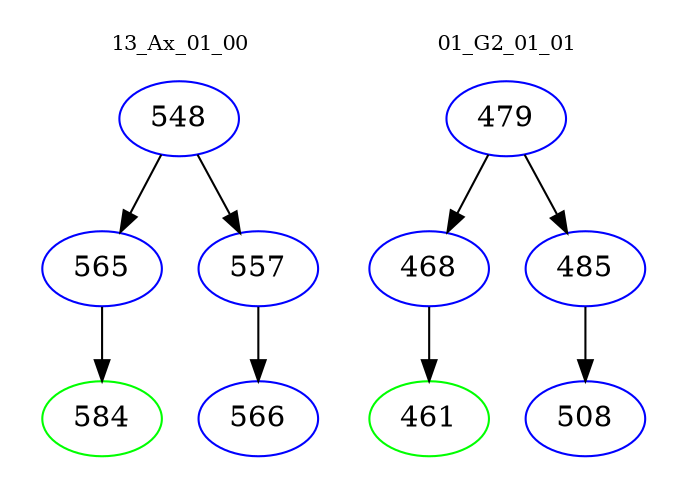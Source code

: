 digraph{
subgraph cluster_0 {
color = white
label = "13_Ax_01_00";
fontsize=10;
T0_548 [label="548", color="blue"]
T0_548 -> T0_565 [color="black"]
T0_565 [label="565", color="blue"]
T0_565 -> T0_584 [color="black"]
T0_584 [label="584", color="green"]
T0_548 -> T0_557 [color="black"]
T0_557 [label="557", color="blue"]
T0_557 -> T0_566 [color="black"]
T0_566 [label="566", color="blue"]
}
subgraph cluster_1 {
color = white
label = "01_G2_01_01";
fontsize=10;
T1_479 [label="479", color="blue"]
T1_479 -> T1_468 [color="black"]
T1_468 [label="468", color="blue"]
T1_468 -> T1_461 [color="black"]
T1_461 [label="461", color="green"]
T1_479 -> T1_485 [color="black"]
T1_485 [label="485", color="blue"]
T1_485 -> T1_508 [color="black"]
T1_508 [label="508", color="blue"]
}
}
